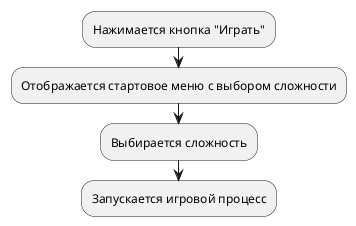 @startuml
:Нажимается кнопка "Играть";
:Отображается стартовое меню с выбором сложности;
:Выбирается сложность;
:Запускается игровой процесс;
@enduml
